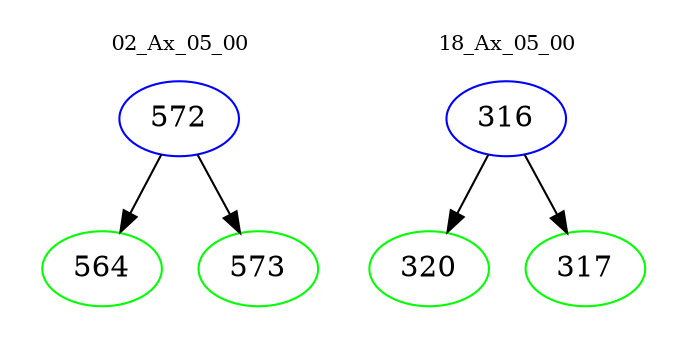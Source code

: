 digraph{
subgraph cluster_0 {
color = white
label = "02_Ax_05_00";
fontsize=10;
T0_572 [label="572", color="blue"]
T0_572 -> T0_564 [color="black"]
T0_564 [label="564", color="green"]
T0_572 -> T0_573 [color="black"]
T0_573 [label="573", color="green"]
}
subgraph cluster_1 {
color = white
label = "18_Ax_05_00";
fontsize=10;
T1_316 [label="316", color="blue"]
T1_316 -> T1_320 [color="black"]
T1_320 [label="320", color="green"]
T1_316 -> T1_317 [color="black"]
T1_317 [label="317", color="green"]
}
}
